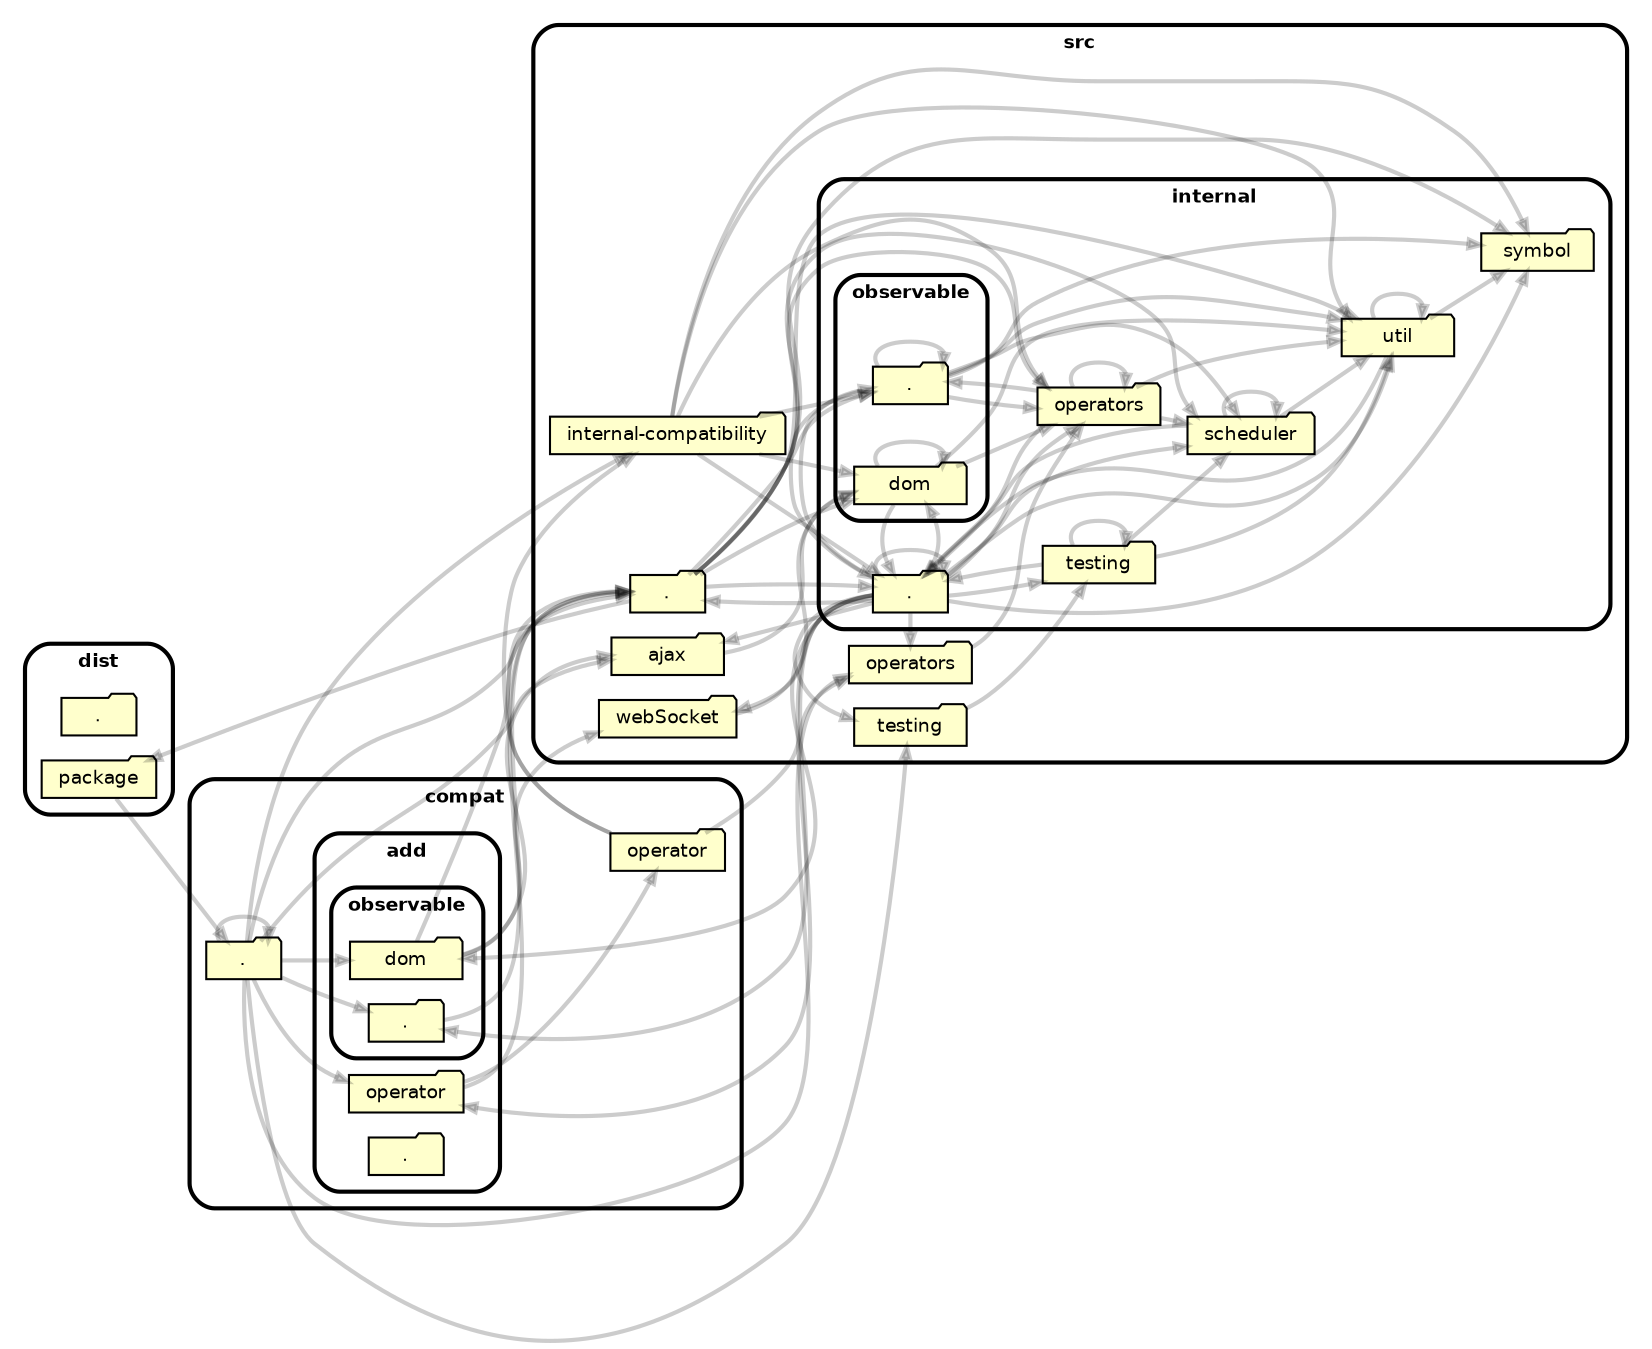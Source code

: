 strict digraph "dependency-cruiser output"{
    ordering=out
    rankdir=LR
    splines=true
    overlap=true
    nodesep=0.16
    ranksep=0.18
    fontname="Helvetica-bold"
    fontsize=9
    style="rounded,bold,filled"
    fillcolor="#ffffff"
    compound=true
    node [shape=folder style="rounded, filled" fillcolor="#ffffcc" height=0.2 fontname=Helvetica fontsize=9]
    edge [color="#00000033" penwidth=2.0 arrowsize=0.6 arrowhead=normal fontname=Helvetica fontsize=9]

    "compat" [label="compat" ]
    "compat" -> "compat"
    "compat" -> "compat/add/observable"
    "compat" -> "compat/add/observable/dom"
    "compat" -> "compat/add/operator"
    "compat" -> "src"
    "compat" -> "src/ajax"
    "compat" -> "src/internal-compatibility"
    "compat" -> "src/operators"
    "compat" -> "src/testing"
    subgraph "cluster_compat" {label="compat" "compat" [label="." width="0.5"] subgraph "cluster_compat/add" {label="add" "compat/add" [label="." width="0.5"] "compat/add/observable" [label="observable" ] } }
    "compat/add/observable" -> "src"
    subgraph "cluster_compat" {label="compat" "compat" [label="." width="0.5"] subgraph "cluster_compat/add" {label="add" "compat/add" [label="." width="0.5"] subgraph "cluster_compat/add/observable" {label="observable" "compat/add/observable" [label="." width="0.5"] "compat/add/observable/dom" [label="dom" ] } } }
    "compat/add/observable/dom" -> "src"
    "compat/add/observable/dom" -> "src/ajax"
    "compat/add/observable/dom" -> "src/webSocket"
    subgraph "cluster_compat" {label="compat" "compat" [label="." width="0.5"] subgraph "cluster_compat/add" {label="add" "compat/add" [label="." width="0.5"] "compat/add/operator" [label="operator" ] } }
    "compat/add/operator" -> "compat/operator"
    "compat/add/operator" -> "src"
    subgraph "cluster_compat" {label="compat" "compat" [label="." width="0.5"] "compat/operator" [label="operator" ] }
    "compat/operator" -> "src/operators"
    "compat/operator" -> "src"
    "compat/operator" -> "src/internal-compatibility"
    subgraph "cluster_dist" {label="dist" "dist" [label="." width="0.5"] "dist/package" [label="package" ] }
    "dist/package" -> "compat"
    "src" [label="src" ]
    "src" -> "src/internal"
    "src" -> "src/internal/observable/dom"
    "src" -> "dist/package"
    "src" -> "src/internal/observable"
    "src" -> "src/internal/operators"
    "src" -> "src/internal/scheduler"
    "src" -> "src/internal/symbol"
    "src" -> "src/internal/util"
    subgraph "cluster_src" {label="src" "src" [label="." width="0.5"] "src/ajax" [label="ajax" ] }
    "src/ajax" -> "src/internal/observable/dom"
    subgraph "cluster_src" {label="src" "src" [label="." width="0.5"] "src/internal" [label="internal" ] }
    "src/internal" -> "src/internal/symbol"
    "src/internal" -> "src/internal"
    "src/internal" -> "src/internal/util"
    "src/internal" -> "src/internal/observable"
    "src/internal" -> "src/internal/operators"
    "src/internal" -> "src/internal/scheduler"
    "src/internal" -> "src/internal/observable/dom"
    "src/internal" -> "src/internal/testing"
    "src/internal" -> "compat/add/observable"
    "src/internal" -> "compat/add/observable/dom"
    "src/internal" -> "compat/add/operator"
    "src/internal" -> "src/ajax"
    "src/internal" -> "src"
    "src/internal" -> "src/operators"
    "src/internal" -> "src/testing"
    "src/internal" -> "src/webSocket"
    subgraph "cluster_src" {label="src" "src" [label="." width="0.5"] "src/internal-compatibility" [label="internal-compatibility" ] }
    "src/internal-compatibility" -> "src/internal"
    "src/internal-compatibility" -> "src/internal/observable"
    "src/internal-compatibility" -> "src/internal/observable/dom"
    "src/internal-compatibility" -> "src/internal/operators"
    "src/internal-compatibility" -> "src/internal/symbol"
    "src/internal-compatibility" -> "src/internal/util"
    subgraph "cluster_src" {label="src" "src" [label="." width="0.5"] subgraph "cluster_src/internal" {label="internal" "src/internal" [label="." width="0.5"] "src/internal/observable" [label="observable" ] } }
    "src/internal/observable" -> "src/internal"
    "src/internal/observable" -> "src/internal/util"
    "src/internal/observable" -> "src/internal/observable"
    "src/internal/observable" -> "src/internal/operators"
    "src/internal/observable" -> "src/internal/symbol"
    "src/internal/observable" -> "src/internal/scheduler"
    subgraph "cluster_src" {label="src" "src" [label="." width="0.5"] subgraph "cluster_src/internal" {label="internal" "src/internal" [label="." width="0.5"] subgraph "cluster_src/internal/observable" {label="observable" "src/internal/observable" [label="." width="0.5"] "src/internal/observable/dom" [label="dom" ] } } }
    "src/internal/observable/dom" -> "src/internal"
    "src/internal/observable/dom" -> "src/internal/operators"
    "src/internal/observable/dom" -> "src/internal/util"
    "src/internal/observable/dom" -> "src/internal/observable/dom"
    subgraph "cluster_src" {label="src" "src" [label="." width="0.5"] subgraph "cluster_src/internal" {label="internal" "src/internal" [label="." width="0.5"] "src/internal/operators" [label="operators" ] } }
    "src/internal/operators" -> "src/internal"
    "src/internal/operators" -> "src/internal/operators"
    "src/internal/operators" -> "src/internal/util"
    "src/internal/operators" -> "src/internal/observable"
    "src/internal/operators" -> "src/internal/scheduler"
    subgraph "cluster_src" {label="src" "src" [label="." width="0.5"] subgraph "cluster_src/internal" {label="internal" "src/internal" [label="." width="0.5"] "src/internal/scheduler" [label="scheduler" ] } }
    "src/internal/scheduler" -> "src/internal/scheduler"
    "src/internal/scheduler" -> "src/internal"
    "src/internal/scheduler" -> "src/internal/util"
    subgraph "cluster_src" {label="src" "src" [label="." width="0.5"] subgraph "cluster_src/internal" {label="internal" "src/internal" [label="." width="0.5"] "src/internal/symbol" [label="symbol" ] } }
    subgraph "cluster_src" {label="src" "src" [label="." width="0.5"] subgraph "cluster_src/internal" {label="internal" "src/internal" [label="." width="0.5"] "src/internal/testing" [label="testing" ] } }
    "src/internal/testing" -> "src/internal"
    "src/internal/testing" -> "src/internal/scheduler"
    "src/internal/testing" -> "src/internal/testing"
    "src/internal/testing" -> "src/internal/util"
    subgraph "cluster_src" {label="src" "src" [label="." width="0.5"] subgraph "cluster_src/internal" {label="internal" "src/internal" [label="." width="0.5"] "src/internal/util" [label="util" ] } }
    "src/internal/util" -> "src/internal"
    "src/internal/util" -> "src/internal/util"
    "src/internal/util" -> "src/internal/symbol"
    subgraph "cluster_src" {label="src" "src" [label="." width="0.5"] "src/operators" [label="operators" ] }
    "src/operators" -> "src/internal/operators"
    subgraph "cluster_src" {label="src" "src" [label="." width="0.5"] "src/testing" [label="testing" ] }
    "src/testing" -> "src/internal/testing"
    subgraph "cluster_src" {label="src" "src" [label="." width="0.5"] "src/webSocket" [label="webSocket" ] }
    "src/webSocket" -> "src/internal/observable/dom"
}
